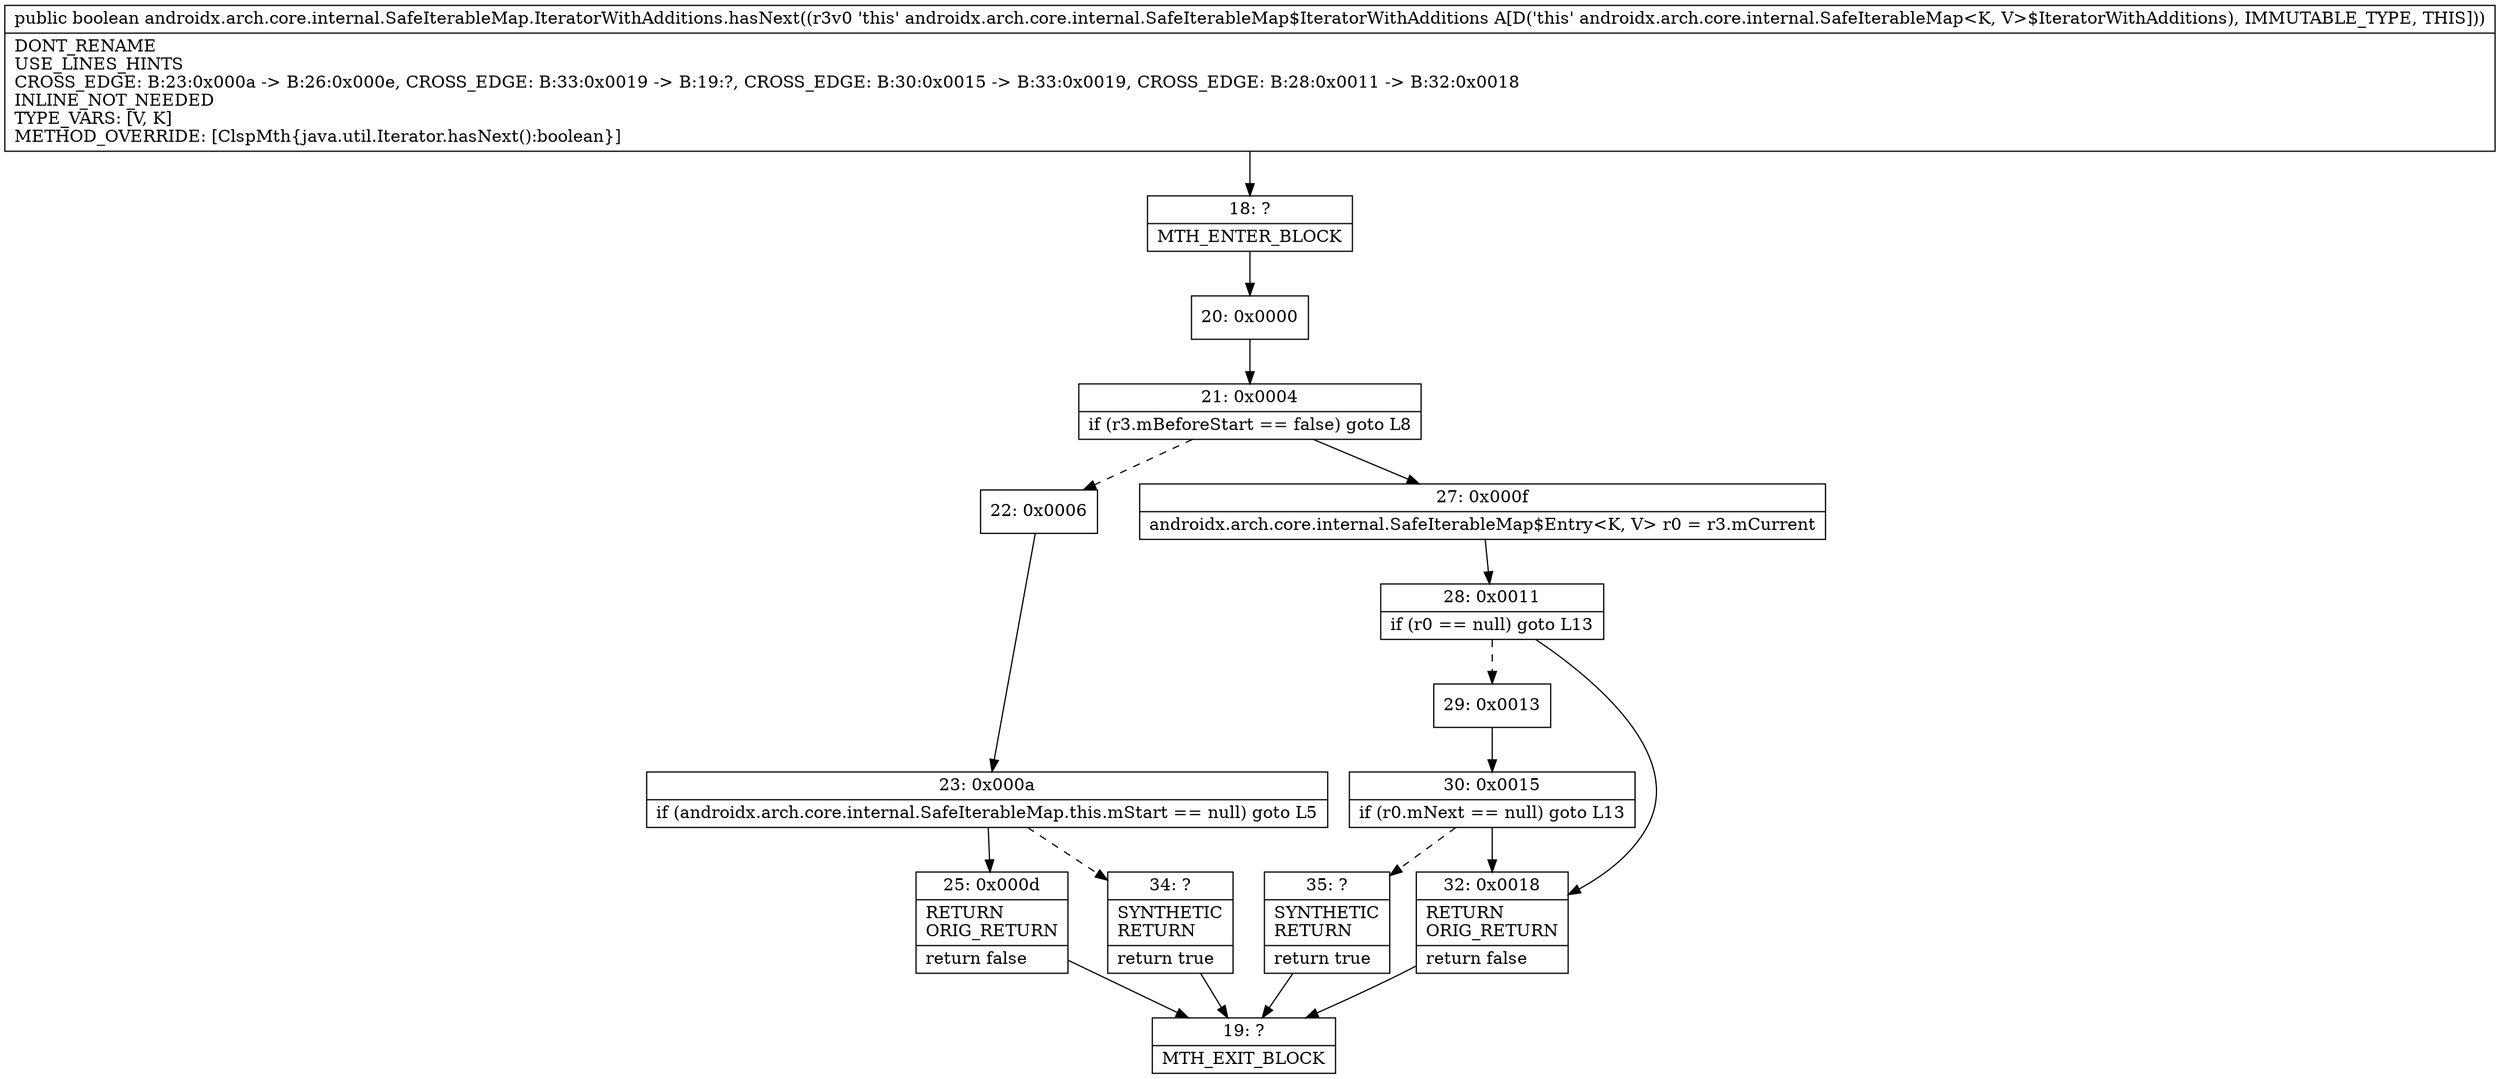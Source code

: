 digraph "CFG forandroidx.arch.core.internal.SafeIterableMap.IteratorWithAdditions.hasNext()Z" {
Node_18 [shape=record,label="{18\:\ ?|MTH_ENTER_BLOCK\l}"];
Node_20 [shape=record,label="{20\:\ 0x0000}"];
Node_21 [shape=record,label="{21\:\ 0x0004|if (r3.mBeforeStart == false) goto L8\l}"];
Node_22 [shape=record,label="{22\:\ 0x0006}"];
Node_23 [shape=record,label="{23\:\ 0x000a|if (androidx.arch.core.internal.SafeIterableMap.this.mStart == null) goto L5\l}"];
Node_25 [shape=record,label="{25\:\ 0x000d|RETURN\lORIG_RETURN\l|return false\l}"];
Node_19 [shape=record,label="{19\:\ ?|MTH_EXIT_BLOCK\l}"];
Node_34 [shape=record,label="{34\:\ ?|SYNTHETIC\lRETURN\l|return true\l}"];
Node_27 [shape=record,label="{27\:\ 0x000f|androidx.arch.core.internal.SafeIterableMap$Entry\<K, V\> r0 = r3.mCurrent\l}"];
Node_28 [shape=record,label="{28\:\ 0x0011|if (r0 == null) goto L13\l}"];
Node_29 [shape=record,label="{29\:\ 0x0013}"];
Node_30 [shape=record,label="{30\:\ 0x0015|if (r0.mNext == null) goto L13\l}"];
Node_35 [shape=record,label="{35\:\ ?|SYNTHETIC\lRETURN\l|return true\l}"];
Node_32 [shape=record,label="{32\:\ 0x0018|RETURN\lORIG_RETURN\l|return false\l}"];
MethodNode[shape=record,label="{public boolean androidx.arch.core.internal.SafeIterableMap.IteratorWithAdditions.hasNext((r3v0 'this' androidx.arch.core.internal.SafeIterableMap$IteratorWithAdditions A[D('this' androidx.arch.core.internal.SafeIterableMap\<K, V\>$IteratorWithAdditions), IMMUTABLE_TYPE, THIS]))  | DONT_RENAME\lUSE_LINES_HINTS\lCROSS_EDGE: B:23:0x000a \-\> B:26:0x000e, CROSS_EDGE: B:33:0x0019 \-\> B:19:?, CROSS_EDGE: B:30:0x0015 \-\> B:33:0x0019, CROSS_EDGE: B:28:0x0011 \-\> B:32:0x0018\lINLINE_NOT_NEEDED\lTYPE_VARS: [V, K]\lMETHOD_OVERRIDE: [ClspMth\{java.util.Iterator.hasNext():boolean\}]\l}"];
MethodNode -> Node_18;Node_18 -> Node_20;
Node_20 -> Node_21;
Node_21 -> Node_22[style=dashed];
Node_21 -> Node_27;
Node_22 -> Node_23;
Node_23 -> Node_25;
Node_23 -> Node_34[style=dashed];
Node_25 -> Node_19;
Node_34 -> Node_19;
Node_27 -> Node_28;
Node_28 -> Node_29[style=dashed];
Node_28 -> Node_32;
Node_29 -> Node_30;
Node_30 -> Node_32;
Node_30 -> Node_35[style=dashed];
Node_35 -> Node_19;
Node_32 -> Node_19;
}

